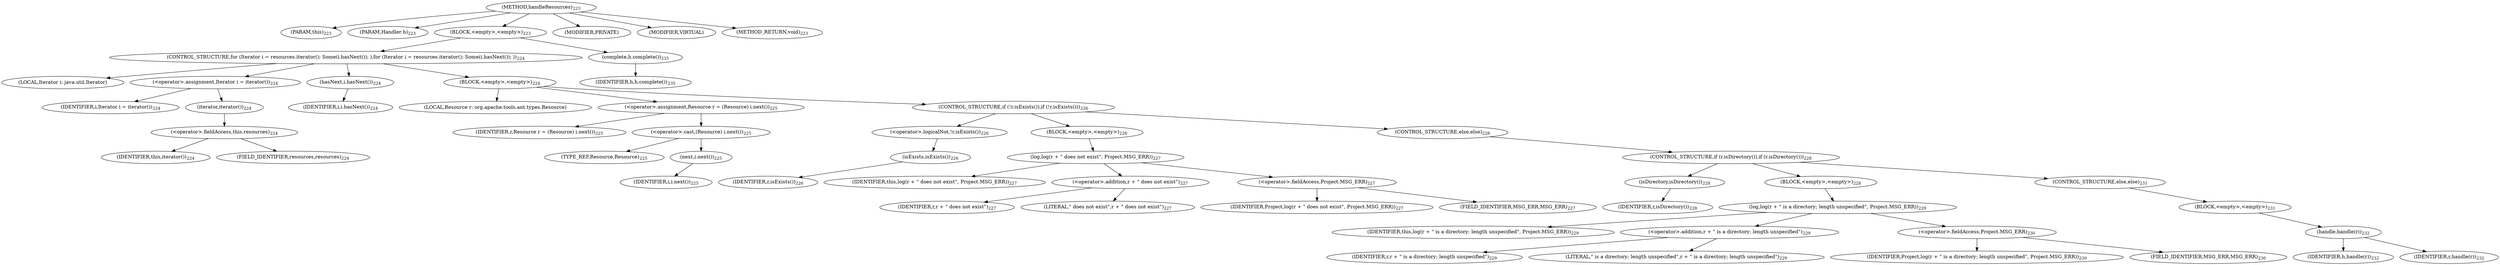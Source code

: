 digraph "handleResources" {  
"643" [label = <(METHOD,handleResources)<SUB>223</SUB>> ]
"37" [label = <(PARAM,this)<SUB>223</SUB>> ]
"644" [label = <(PARAM,Handler h)<SUB>223</SUB>> ]
"645" [label = <(BLOCK,&lt;empty&gt;,&lt;empty&gt;)<SUB>223</SUB>> ]
"646" [label = <(CONTROL_STRUCTURE,for (Iterator i = resources.iterator(); Some(i.hasNext()); ),for (Iterator i = resources.iterator(); Some(i.hasNext()); ))<SUB>224</SUB>> ]
"647" [label = <(LOCAL,Iterator i: java.util.Iterator)> ]
"648" [label = <(&lt;operator&gt;.assignment,Iterator i = iterator())<SUB>224</SUB>> ]
"649" [label = <(IDENTIFIER,i,Iterator i = iterator())<SUB>224</SUB>> ]
"650" [label = <(iterator,iterator())<SUB>224</SUB>> ]
"651" [label = <(&lt;operator&gt;.fieldAccess,this.resources)<SUB>224</SUB>> ]
"652" [label = <(IDENTIFIER,this,iterator())<SUB>224</SUB>> ]
"653" [label = <(FIELD_IDENTIFIER,resources,resources)<SUB>224</SUB>> ]
"654" [label = <(hasNext,i.hasNext())<SUB>224</SUB>> ]
"655" [label = <(IDENTIFIER,i,i.hasNext())<SUB>224</SUB>> ]
"656" [label = <(BLOCK,&lt;empty&gt;,&lt;empty&gt;)<SUB>224</SUB>> ]
"657" [label = <(LOCAL,Resource r: org.apache.tools.ant.types.Resource)> ]
"658" [label = <(&lt;operator&gt;.assignment,Resource r = (Resource) i.next())<SUB>225</SUB>> ]
"659" [label = <(IDENTIFIER,r,Resource r = (Resource) i.next())<SUB>225</SUB>> ]
"660" [label = <(&lt;operator&gt;.cast,(Resource) i.next())<SUB>225</SUB>> ]
"661" [label = <(TYPE_REF,Resource,Resource)<SUB>225</SUB>> ]
"662" [label = <(next,i.next())<SUB>225</SUB>> ]
"663" [label = <(IDENTIFIER,i,i.next())<SUB>225</SUB>> ]
"664" [label = <(CONTROL_STRUCTURE,if (!r.isExists()),if (!r.isExists()))<SUB>226</SUB>> ]
"665" [label = <(&lt;operator&gt;.logicalNot,!r.isExists())<SUB>226</SUB>> ]
"666" [label = <(isExists,isExists())<SUB>226</SUB>> ]
"667" [label = <(IDENTIFIER,r,isExists())<SUB>226</SUB>> ]
"668" [label = <(BLOCK,&lt;empty&gt;,&lt;empty&gt;)<SUB>226</SUB>> ]
"669" [label = <(log,log(r + &quot; does not exist&quot;, Project.MSG_ERR))<SUB>227</SUB>> ]
"36" [label = <(IDENTIFIER,this,log(r + &quot; does not exist&quot;, Project.MSG_ERR))<SUB>227</SUB>> ]
"670" [label = <(&lt;operator&gt;.addition,r + &quot; does not exist&quot;)<SUB>227</SUB>> ]
"671" [label = <(IDENTIFIER,r,r + &quot; does not exist&quot;)<SUB>227</SUB>> ]
"672" [label = <(LITERAL,&quot; does not exist&quot;,r + &quot; does not exist&quot;)<SUB>227</SUB>> ]
"673" [label = <(&lt;operator&gt;.fieldAccess,Project.MSG_ERR)<SUB>227</SUB>> ]
"674" [label = <(IDENTIFIER,Project,log(r + &quot; does not exist&quot;, Project.MSG_ERR))<SUB>227</SUB>> ]
"675" [label = <(FIELD_IDENTIFIER,MSG_ERR,MSG_ERR)<SUB>227</SUB>> ]
"676" [label = <(CONTROL_STRUCTURE,else,else)<SUB>228</SUB>> ]
"677" [label = <(CONTROL_STRUCTURE,if (r.isDirectory()),if (r.isDirectory()))<SUB>228</SUB>> ]
"678" [label = <(isDirectory,isDirectory())<SUB>228</SUB>> ]
"679" [label = <(IDENTIFIER,r,isDirectory())<SUB>228</SUB>> ]
"680" [label = <(BLOCK,&lt;empty&gt;,&lt;empty&gt;)<SUB>228</SUB>> ]
"681" [label = <(log,log(r + &quot; is a directory; length unspecified&quot;, Project.MSG_ERR))<SUB>229</SUB>> ]
"38" [label = <(IDENTIFIER,this,log(r + &quot; is a directory; length unspecified&quot;, Project.MSG_ERR))<SUB>229</SUB>> ]
"682" [label = <(&lt;operator&gt;.addition,r + &quot; is a directory; length unspecified&quot;)<SUB>229</SUB>> ]
"683" [label = <(IDENTIFIER,r,r + &quot; is a directory; length unspecified&quot;)<SUB>229</SUB>> ]
"684" [label = <(LITERAL,&quot; is a directory; length unspecified&quot;,r + &quot; is a directory; length unspecified&quot;)<SUB>229</SUB>> ]
"685" [label = <(&lt;operator&gt;.fieldAccess,Project.MSG_ERR)<SUB>230</SUB>> ]
"686" [label = <(IDENTIFIER,Project,log(r + &quot; is a directory; length unspecified&quot;, Project.MSG_ERR))<SUB>230</SUB>> ]
"687" [label = <(FIELD_IDENTIFIER,MSG_ERR,MSG_ERR)<SUB>230</SUB>> ]
"688" [label = <(CONTROL_STRUCTURE,else,else)<SUB>231</SUB>> ]
"689" [label = <(BLOCK,&lt;empty&gt;,&lt;empty&gt;)<SUB>231</SUB>> ]
"690" [label = <(handle,handle(r))<SUB>232</SUB>> ]
"691" [label = <(IDENTIFIER,h,handle(r))<SUB>232</SUB>> ]
"692" [label = <(IDENTIFIER,r,handle(r))<SUB>232</SUB>> ]
"693" [label = <(complete,h.complete())<SUB>235</SUB>> ]
"694" [label = <(IDENTIFIER,h,h.complete())<SUB>235</SUB>> ]
"695" [label = <(MODIFIER,PRIVATE)> ]
"696" [label = <(MODIFIER,VIRTUAL)> ]
"697" [label = <(METHOD_RETURN,void)<SUB>223</SUB>> ]
  "643" -> "37" 
  "643" -> "644" 
  "643" -> "645" 
  "643" -> "695" 
  "643" -> "696" 
  "643" -> "697" 
  "645" -> "646" 
  "645" -> "693" 
  "646" -> "647" 
  "646" -> "648" 
  "646" -> "654" 
  "646" -> "656" 
  "648" -> "649" 
  "648" -> "650" 
  "650" -> "651" 
  "651" -> "652" 
  "651" -> "653" 
  "654" -> "655" 
  "656" -> "657" 
  "656" -> "658" 
  "656" -> "664" 
  "658" -> "659" 
  "658" -> "660" 
  "660" -> "661" 
  "660" -> "662" 
  "662" -> "663" 
  "664" -> "665" 
  "664" -> "668" 
  "664" -> "676" 
  "665" -> "666" 
  "666" -> "667" 
  "668" -> "669" 
  "669" -> "36" 
  "669" -> "670" 
  "669" -> "673" 
  "670" -> "671" 
  "670" -> "672" 
  "673" -> "674" 
  "673" -> "675" 
  "676" -> "677" 
  "677" -> "678" 
  "677" -> "680" 
  "677" -> "688" 
  "678" -> "679" 
  "680" -> "681" 
  "681" -> "38" 
  "681" -> "682" 
  "681" -> "685" 
  "682" -> "683" 
  "682" -> "684" 
  "685" -> "686" 
  "685" -> "687" 
  "688" -> "689" 
  "689" -> "690" 
  "690" -> "691" 
  "690" -> "692" 
  "693" -> "694" 
}
